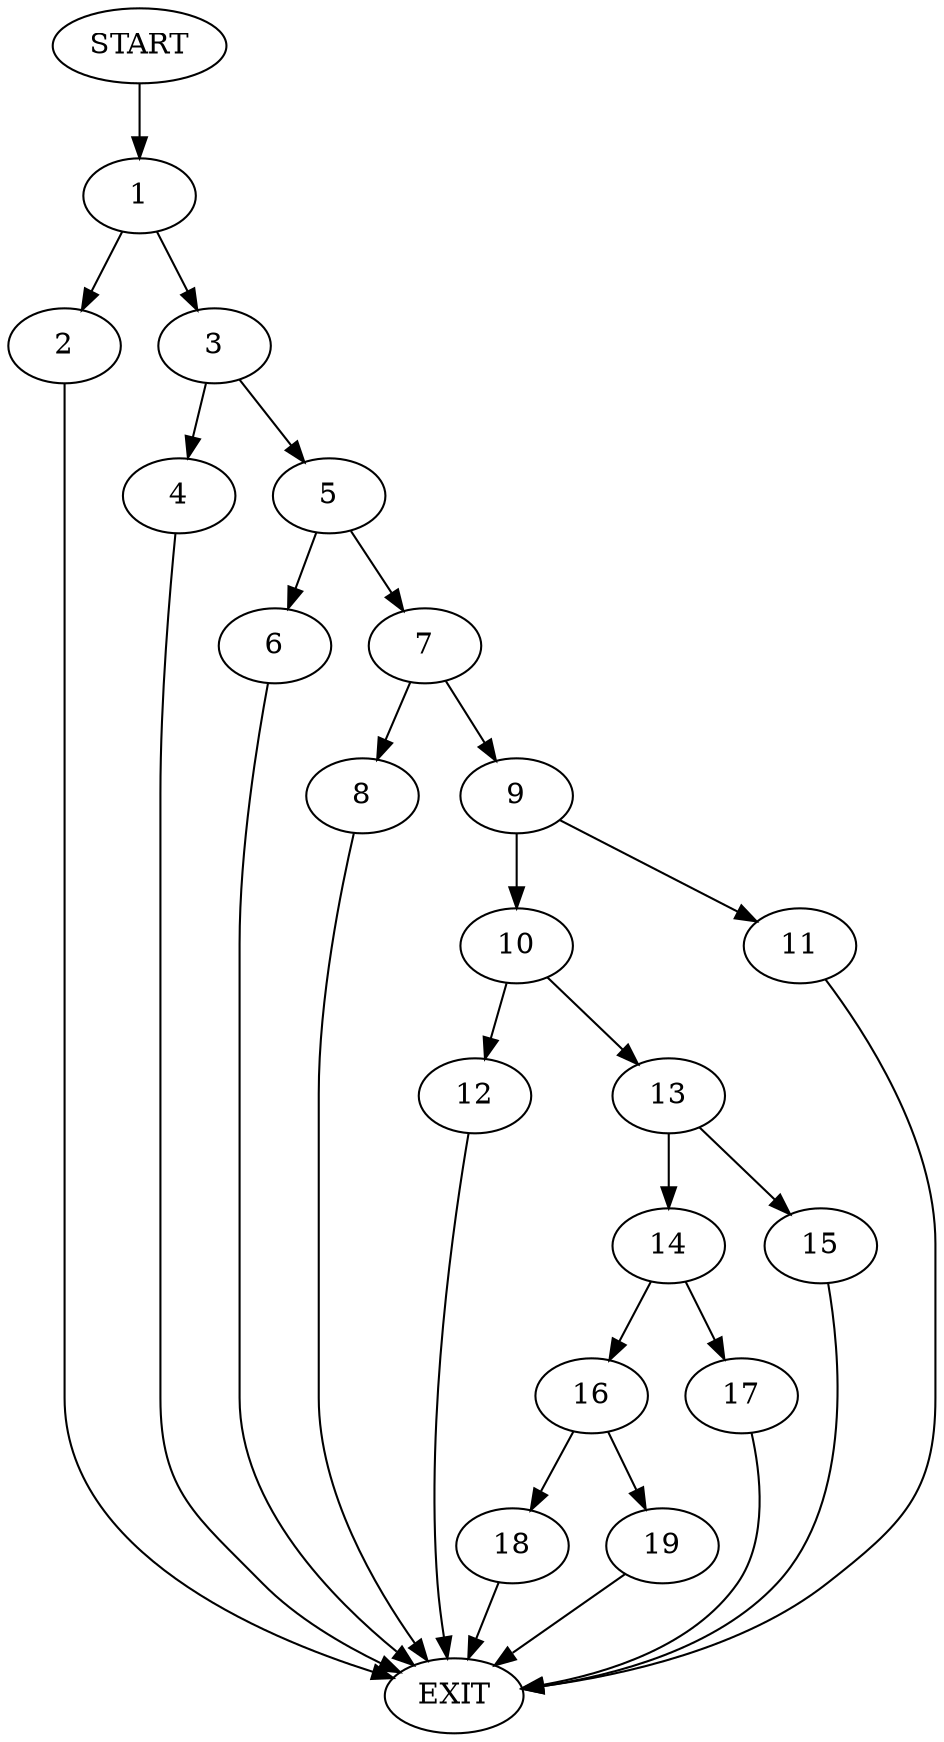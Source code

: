 digraph {
0 [label="START"]
20 [label="EXIT"]
0 -> 1
1 -> 2
1 -> 3
2 -> 20
3 -> 4
3 -> 5
4 -> 20
5 -> 6
5 -> 7
6 -> 20
7 -> 8
7 -> 9
8 -> 20
9 -> 10
9 -> 11
10 -> 12
10 -> 13
11 -> 20
12 -> 20
13 -> 14
13 -> 15
15 -> 20
14 -> 16
14 -> 17
17 -> 20
16 -> 18
16 -> 19
18 -> 20
19 -> 20
}
